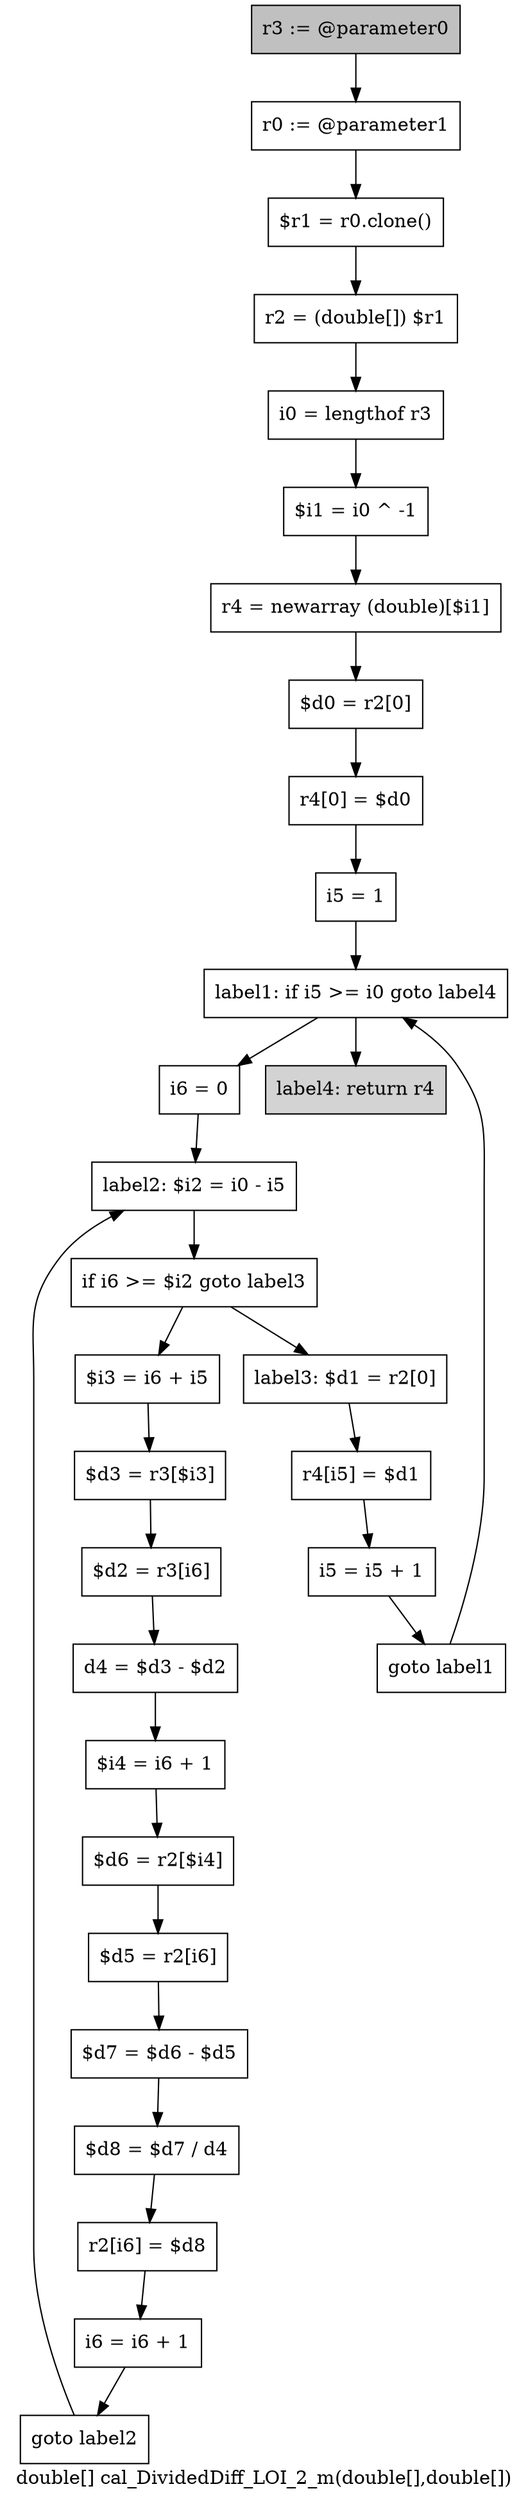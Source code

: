digraph "double[] cal_DividedDiff_LOI_2_m(double[],double[])" {
    label="double[] cal_DividedDiff_LOI_2_m(double[],double[])";
    node [shape=box];
    "0" [style=filled,fillcolor=gray,label="r3 := @parameter0",];
    "1" [label="r0 := @parameter1",];
    "0"->"1";
    "2" [label="$r1 = r0.clone()",];
    "1"->"2";
    "3" [label="r2 = (double[]) $r1",];
    "2"->"3";
    "4" [label="i0 = lengthof r3",];
    "3"->"4";
    "5" [label="$i1 = i0 ^ -1",];
    "4"->"5";
    "6" [label="r4 = newarray (double)[$i1]",];
    "5"->"6";
    "7" [label="$d0 = r2[0]",];
    "6"->"7";
    "8" [label="r4[0] = $d0",];
    "7"->"8";
    "9" [label="i5 = 1",];
    "8"->"9";
    "10" [label="label1: if i5 >= i0 goto label4",];
    "9"->"10";
    "11" [label="i6 = 0",];
    "10"->"11";
    "30" [style=filled,fillcolor=lightgray,label="label4: return r4",];
    "10"->"30";
    "12" [label="label2: $i2 = i0 - i5",];
    "11"->"12";
    "13" [label="if i6 >= $i2 goto label3",];
    "12"->"13";
    "14" [label="$i3 = i6 + i5",];
    "13"->"14";
    "26" [label="label3: $d1 = r2[0]",];
    "13"->"26";
    "15" [label="$d3 = r3[$i3]",];
    "14"->"15";
    "16" [label="$d2 = r3[i6]",];
    "15"->"16";
    "17" [label="d4 = $d3 - $d2",];
    "16"->"17";
    "18" [label="$i4 = i6 + 1",];
    "17"->"18";
    "19" [label="$d6 = r2[$i4]",];
    "18"->"19";
    "20" [label="$d5 = r2[i6]",];
    "19"->"20";
    "21" [label="$d7 = $d6 - $d5",];
    "20"->"21";
    "22" [label="$d8 = $d7 / d4",];
    "21"->"22";
    "23" [label="r2[i6] = $d8",];
    "22"->"23";
    "24" [label="i6 = i6 + 1",];
    "23"->"24";
    "25" [label="goto label2",];
    "24"->"25";
    "25"->"12";
    "27" [label="r4[i5] = $d1",];
    "26"->"27";
    "28" [label="i5 = i5 + 1",];
    "27"->"28";
    "29" [label="goto label1",];
    "28"->"29";
    "29"->"10";
}
